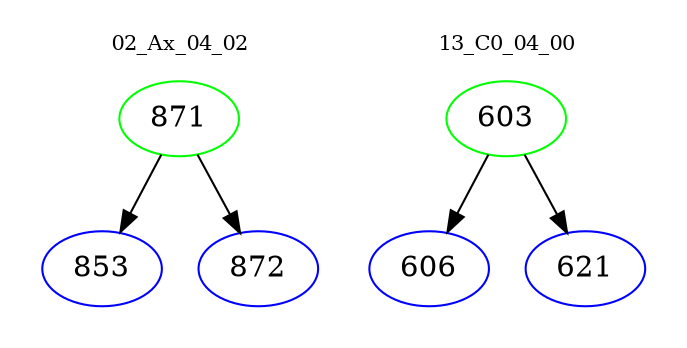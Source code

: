 digraph{
subgraph cluster_0 {
color = white
label = "02_Ax_04_02";
fontsize=10;
T0_871 [label="871", color="green"]
T0_871 -> T0_853 [color="black"]
T0_853 [label="853", color="blue"]
T0_871 -> T0_872 [color="black"]
T0_872 [label="872", color="blue"]
}
subgraph cluster_1 {
color = white
label = "13_C0_04_00";
fontsize=10;
T1_603 [label="603", color="green"]
T1_603 -> T1_606 [color="black"]
T1_606 [label="606", color="blue"]
T1_603 -> T1_621 [color="black"]
T1_621 [label="621", color="blue"]
}
}
